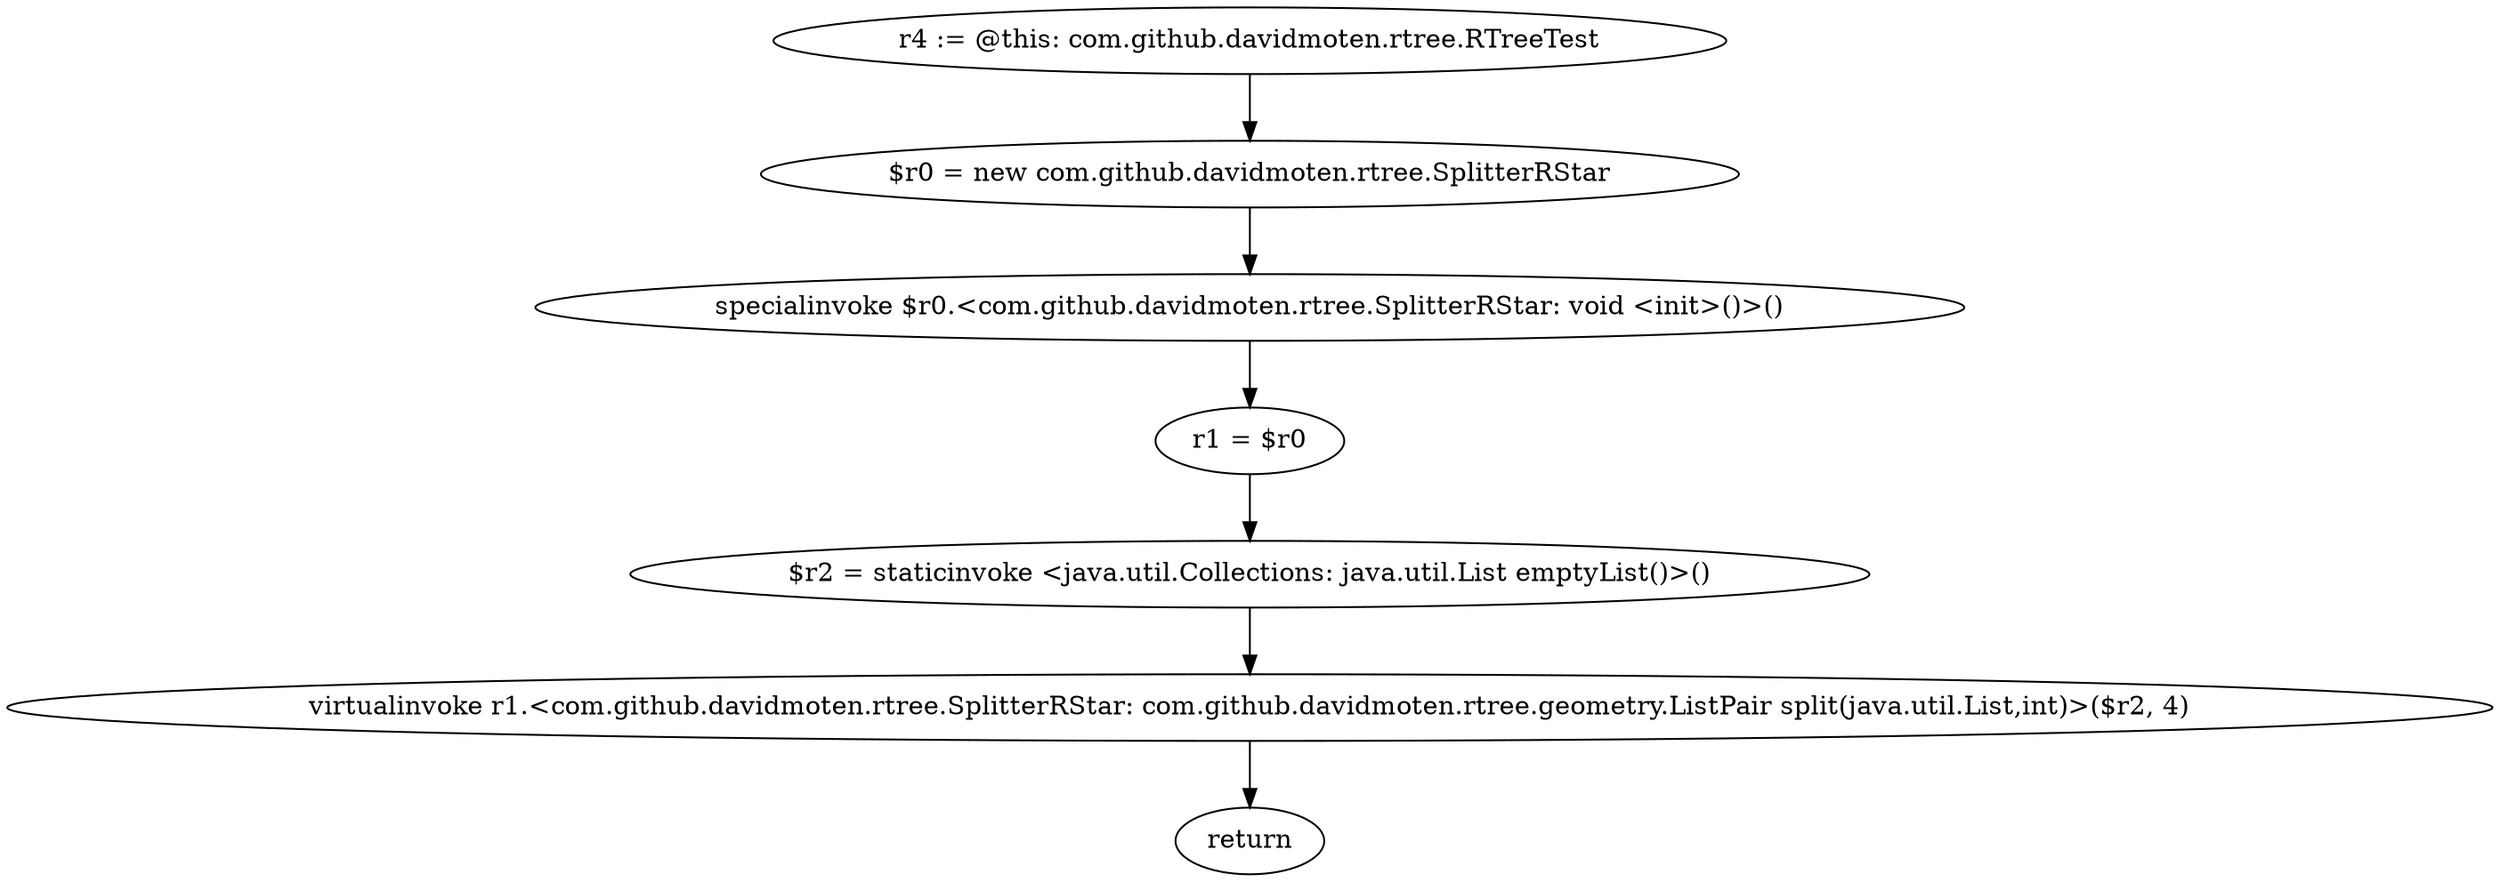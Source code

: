 digraph "unitGraph" {
    "r4 := @this: com.github.davidmoten.rtree.RTreeTest"
    "$r0 = new com.github.davidmoten.rtree.SplitterRStar"
    "specialinvoke $r0.<com.github.davidmoten.rtree.SplitterRStar: void <init>()>()"
    "r1 = $r0"
    "$r2 = staticinvoke <java.util.Collections: java.util.List emptyList()>()"
    "virtualinvoke r1.<com.github.davidmoten.rtree.SplitterRStar: com.github.davidmoten.rtree.geometry.ListPair split(java.util.List,int)>($r2, 4)"
    "return"
    "r4 := @this: com.github.davidmoten.rtree.RTreeTest"->"$r0 = new com.github.davidmoten.rtree.SplitterRStar";
    "$r0 = new com.github.davidmoten.rtree.SplitterRStar"->"specialinvoke $r0.<com.github.davidmoten.rtree.SplitterRStar: void <init>()>()";
    "specialinvoke $r0.<com.github.davidmoten.rtree.SplitterRStar: void <init>()>()"->"r1 = $r0";
    "r1 = $r0"->"$r2 = staticinvoke <java.util.Collections: java.util.List emptyList()>()";
    "$r2 = staticinvoke <java.util.Collections: java.util.List emptyList()>()"->"virtualinvoke r1.<com.github.davidmoten.rtree.SplitterRStar: com.github.davidmoten.rtree.geometry.ListPair split(java.util.List,int)>($r2, 4)";
    "virtualinvoke r1.<com.github.davidmoten.rtree.SplitterRStar: com.github.davidmoten.rtree.geometry.ListPair split(java.util.List,int)>($r2, 4)"->"return";
}
